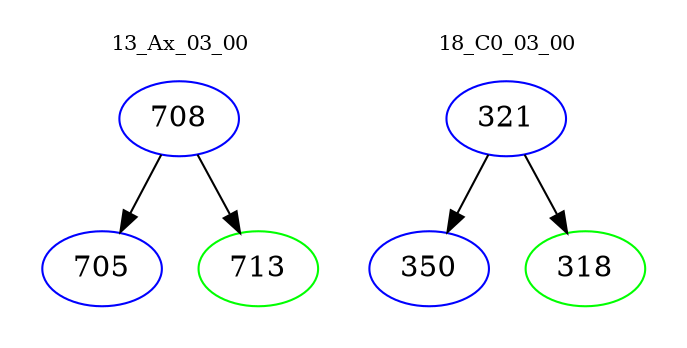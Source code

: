 digraph{
subgraph cluster_0 {
color = white
label = "13_Ax_03_00";
fontsize=10;
T0_708 [label="708", color="blue"]
T0_708 -> T0_705 [color="black"]
T0_705 [label="705", color="blue"]
T0_708 -> T0_713 [color="black"]
T0_713 [label="713", color="green"]
}
subgraph cluster_1 {
color = white
label = "18_C0_03_00";
fontsize=10;
T1_321 [label="321", color="blue"]
T1_321 -> T1_350 [color="black"]
T1_350 [label="350", color="blue"]
T1_321 -> T1_318 [color="black"]
T1_318 [label="318", color="green"]
}
}

